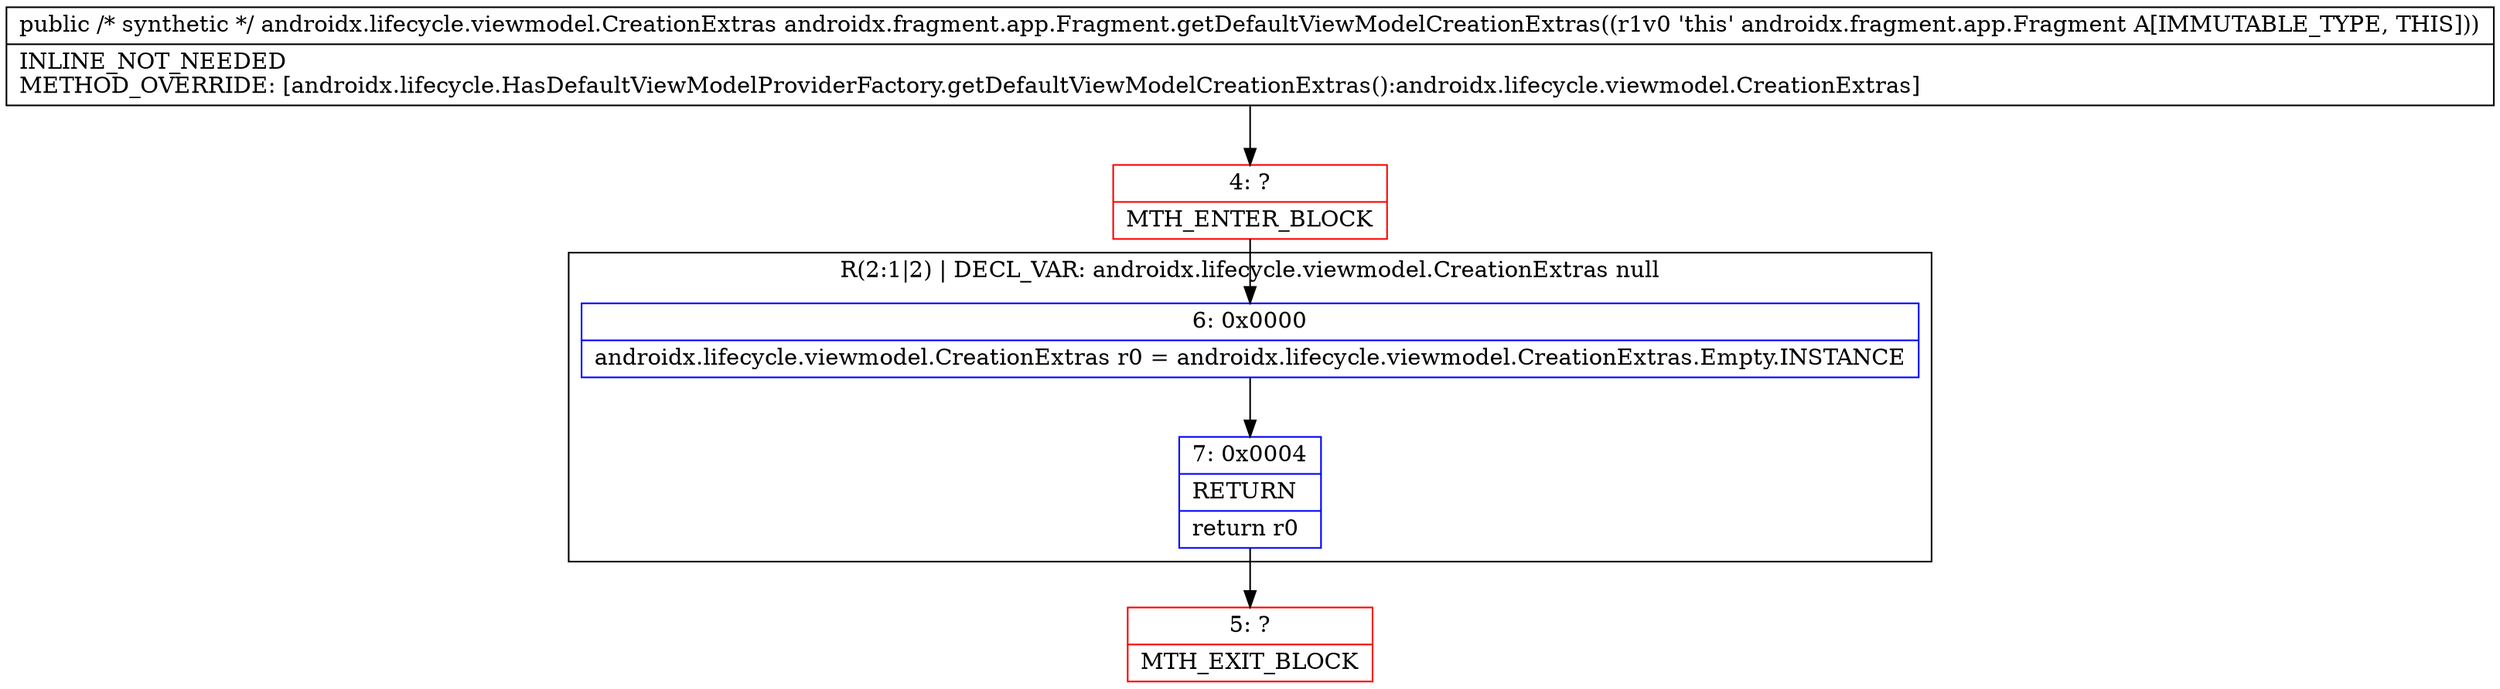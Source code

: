 digraph "CFG forandroidx.fragment.app.Fragment.getDefaultViewModelCreationExtras()Landroidx\/lifecycle\/viewmodel\/CreationExtras;" {
subgraph cluster_Region_1011897093 {
label = "R(2:1|2) | DECL_VAR: androidx.lifecycle.viewmodel.CreationExtras null\l";
node [shape=record,color=blue];
Node_6 [shape=record,label="{6\:\ 0x0000|androidx.lifecycle.viewmodel.CreationExtras r0 = androidx.lifecycle.viewmodel.CreationExtras.Empty.INSTANCE\l}"];
Node_7 [shape=record,label="{7\:\ 0x0004|RETURN\l|return r0\l}"];
}
Node_4 [shape=record,color=red,label="{4\:\ ?|MTH_ENTER_BLOCK\l}"];
Node_5 [shape=record,color=red,label="{5\:\ ?|MTH_EXIT_BLOCK\l}"];
MethodNode[shape=record,label="{public \/* synthetic *\/ androidx.lifecycle.viewmodel.CreationExtras androidx.fragment.app.Fragment.getDefaultViewModelCreationExtras((r1v0 'this' androidx.fragment.app.Fragment A[IMMUTABLE_TYPE, THIS]))  | INLINE_NOT_NEEDED\lMETHOD_OVERRIDE: [androidx.lifecycle.HasDefaultViewModelProviderFactory.getDefaultViewModelCreationExtras():androidx.lifecycle.viewmodel.CreationExtras]\l}"];
MethodNode -> Node_4;Node_6 -> Node_7;
Node_7 -> Node_5;
Node_4 -> Node_6;
}

